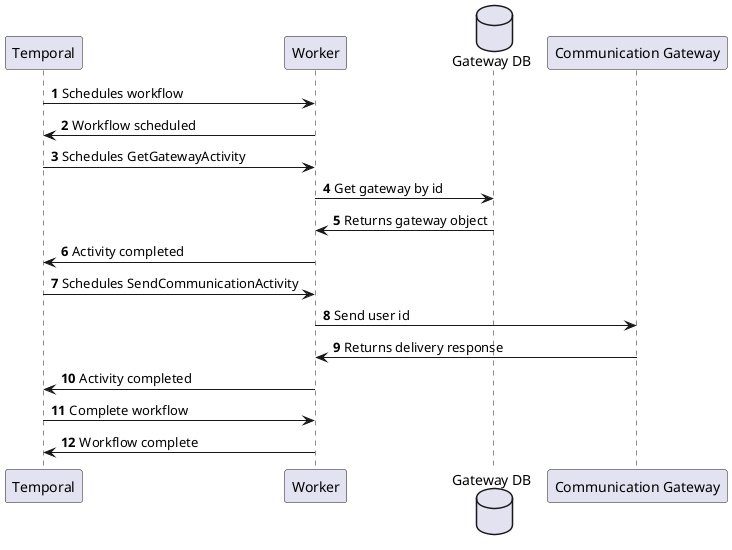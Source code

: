 @startuml Create New Workflow

participant "Temporal" as temporal
participant "Worker" as worker
database "Gateway DB" as gwdb
participant "Communication Gateway" as cgw

autonumber

temporal -> worker: Schedules workflow
worker -> temporal: Workflow scheduled
temporal -> worker: Schedules GetGatewayActivity
worker -> gwdb: Get gateway by id
gwdb -> worker: Returns gateway object
worker -> temporal: Activity completed
temporal -> worker: Schedules SendCommunicationActivity
worker -> cgw: Send user id
cgw -> worker: Returns delivery response
worker -> temporal: Activity completed
temporal -> worker: Complete workflow
worker-> temporal: Workflow complete
@enduml